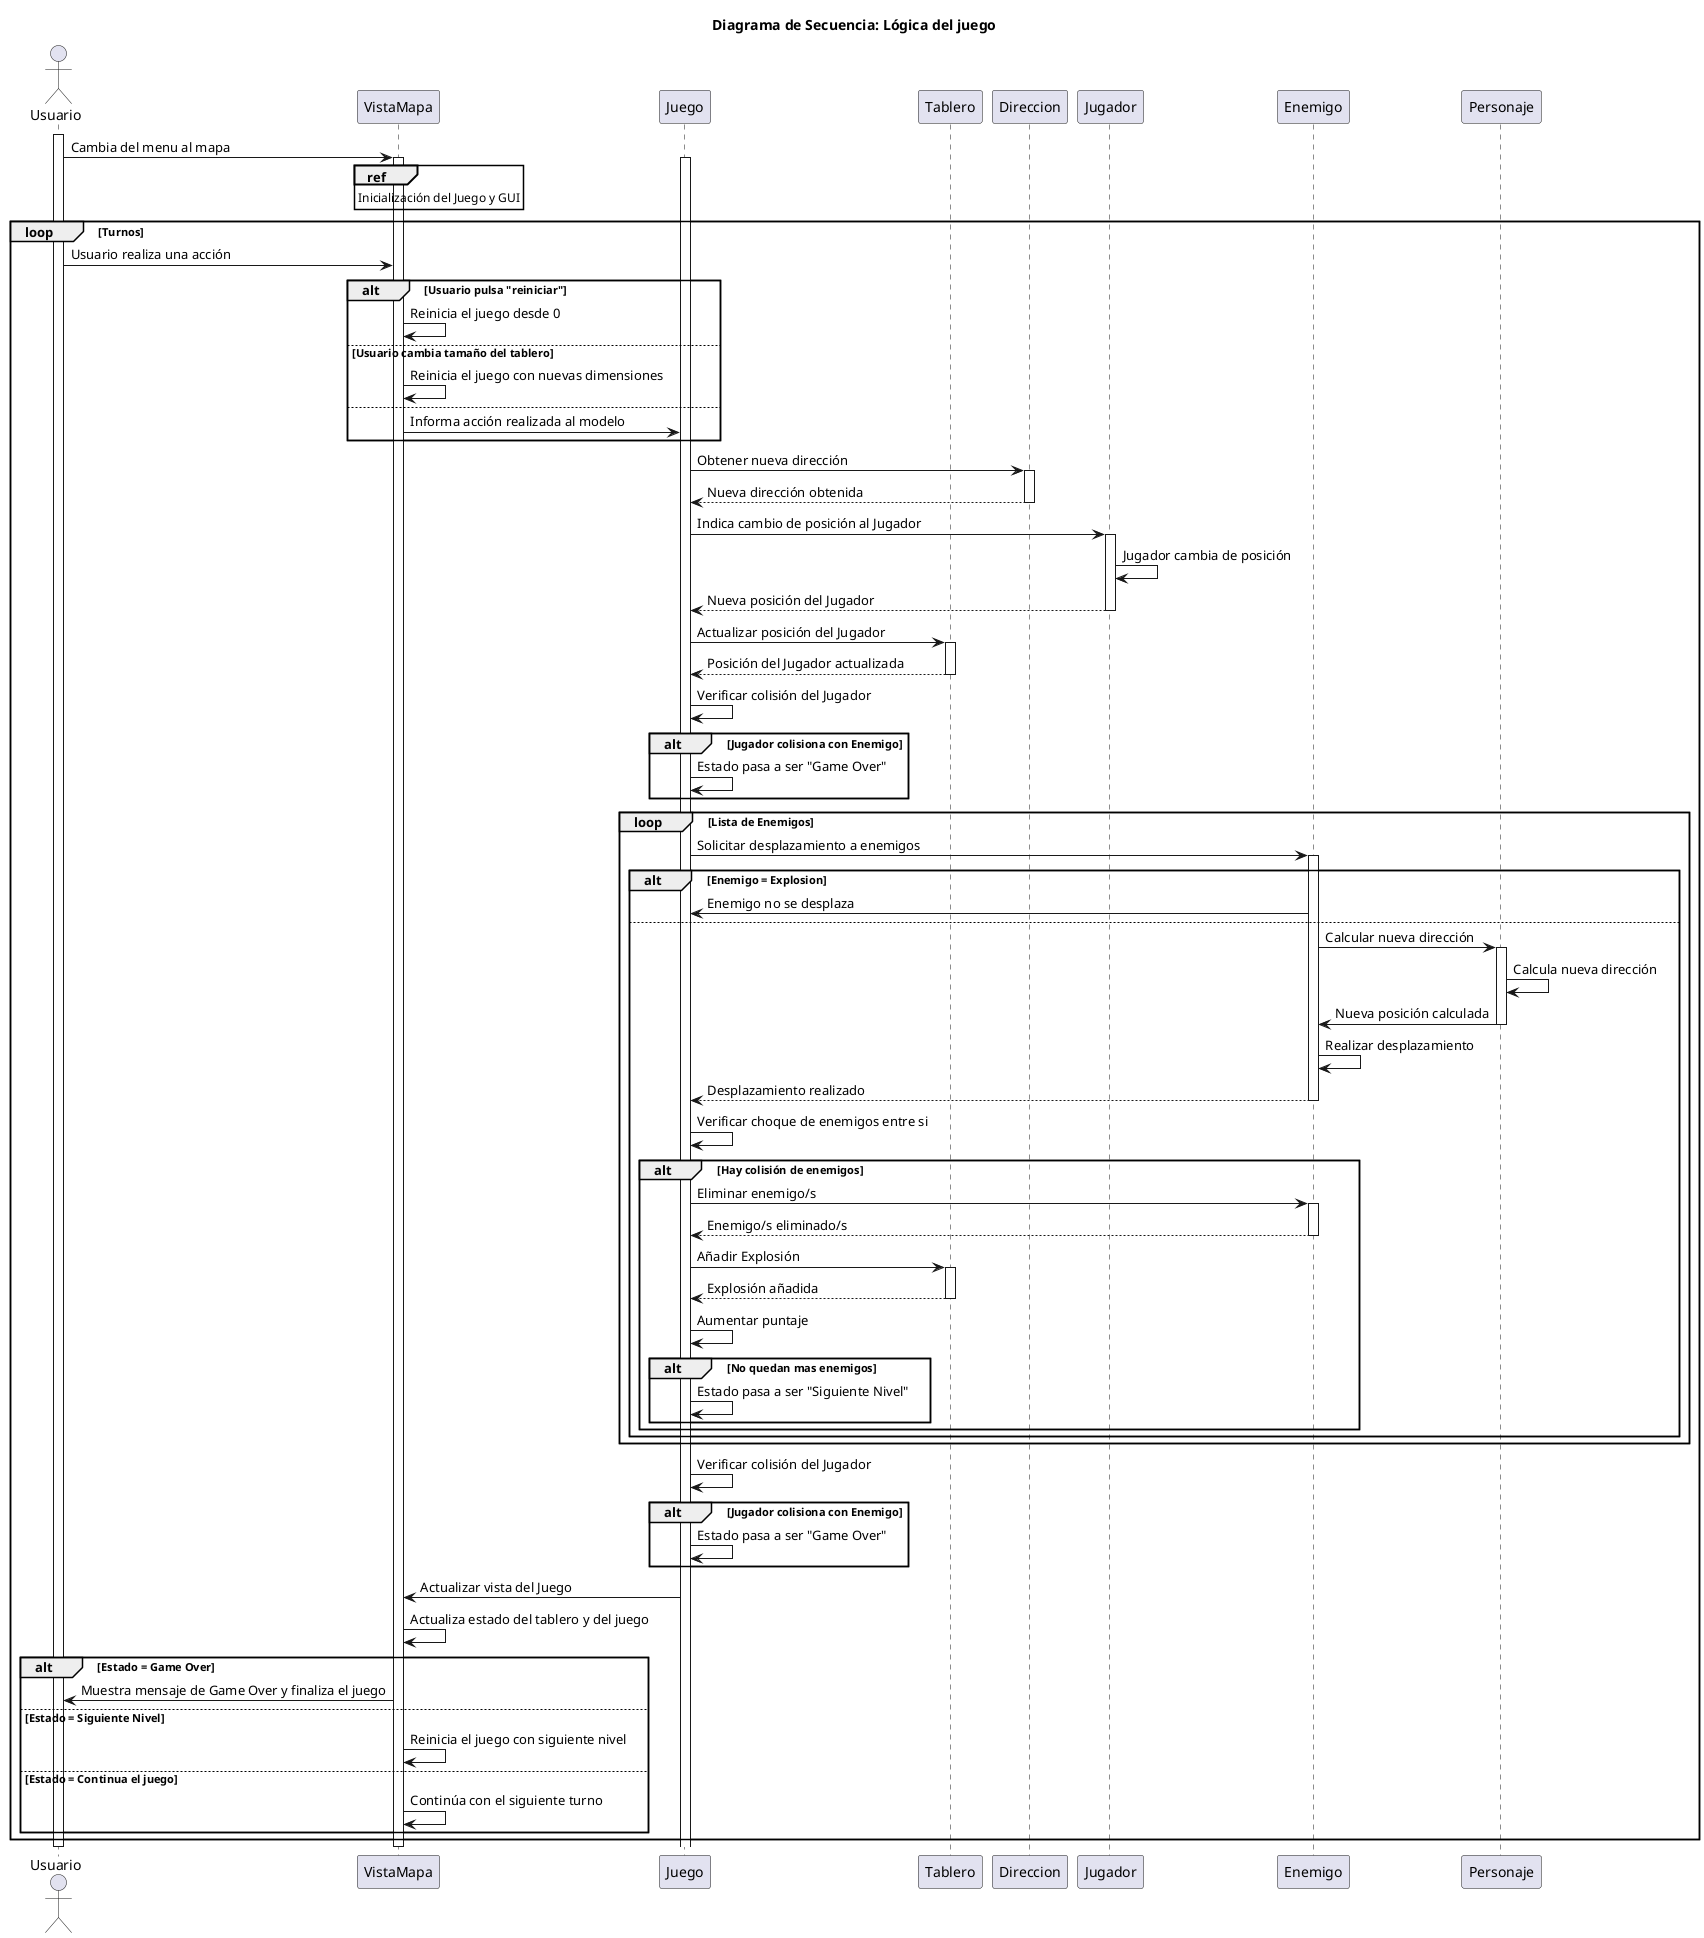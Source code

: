 @startuml

title Diagrama de Secuencia: Lógica del juego

actor Usuario
participant "VistaMapa" as Vista
participant "Juego" as Juego
participant "Tablero" as Tablero
participant "Direccion" as Direccion
participant "Jugador" as Jugador
participant "Enemigo" as Enemigo
participant "Personaje" as Personaje

activate Usuario
Usuario -> Vista: Cambia del menu al mapa
activate Vista

ref over Vista: Inicialización del Juego y GUI
activate Juego

loop Turnos
    Usuario -> Vista: Usuario realiza una acción
        alt Usuario pulsa "reiniciar"
                Vista -> Vista: Reinicia el juego desde 0
            else Usuario cambia tamaño del tablero
                Vista -> Vista: Reinicia el juego con nuevas dimensiones
            else
                Vista -> Juego: Informa acción realizada al modelo
        end

        Juego -> Direccion: Obtener nueva dirección
        activate Direccion
        Direccion --> Juego: Nueva dirección obtenida
        deactivate Direccion

        Juego -> Jugador: Indica cambio de posición al Jugador
        activate Jugador
        Jugador -> Jugador: Jugador cambia de posición
        Jugador --> Juego: Nueva posición del Jugador
        deactivate Jugador

        Juego -> Tablero: Actualizar posición del Jugador
        activate Tablero
        Tablero --> Juego: Posición del Jugador actualizada
        deactivate Tablero

        Juego -> Juego: Verificar colisión del Jugador
        alt Jugador colisiona con Enemigo
            Juego -> Juego: Estado pasa a ser "Game Over"
        end

        loop Lista de Enemigos
            Juego -> Enemigo: Solicitar desplazamiento a enemigos
            activate Enemigo
            alt Enemigo = Explosion
                Enemigo -> Juego: Enemigo no se desplaza
                else
                Enemigo -> Personaje: Calcular nueva dirección
                activate Personaje
                Personaje -> Personaje: Calcula nueva dirección
                Personaje -> Enemigo: Nueva posición calculada
                deactivate Personaje
                Enemigo -> Enemigo: Realizar desplazamiento
                Enemigo --> Juego: Desplazamiento realizado
                deactivate Enemigo
                Juego -> Juego: Verificar choque de enemigos entre si
                alt Hay colisión de enemigos
                    Juego -> Enemigo: Eliminar enemigo/s
                    activate Enemigo
                    Enemigo --> Juego: Enemigo/s eliminado/s
                    deactivate Enemigo
                    Juego -> Tablero: Añadir Explosión
                    activate Tablero
                    Tablero --> Juego: Explosión añadida
                    deactivate Tablero
                    Juego -> Juego: Aumentar puntaje
                    alt No quedan mas enemigos
                        Juego -> Juego: Estado pasa a ser "Siguiente Nivel"
                        end
                end
            end
        end

        Juego -> Juego: Verificar colisión del Jugador
        alt Jugador colisiona con Enemigo
            Juego -> Juego: Estado pasa a ser "Game Over"
        end

        Juego -> Vista: Actualizar vista del Juego

        Vista -> Vista: Actualiza estado del tablero y del juego
        alt Estado = Game Over
                Vista -> Usuario: Muestra mensaje de Game Over y finaliza el juego
            else Estado = Siguiente Nivel
                Vista -> Vista: Reinicia el juego con siguiente nivel
            else Estado = Continua el juego
                Vista -> Vista: Continúa con el siguiente turno
        end
end

deactivate Vista
deactivate Usuario

@enduml